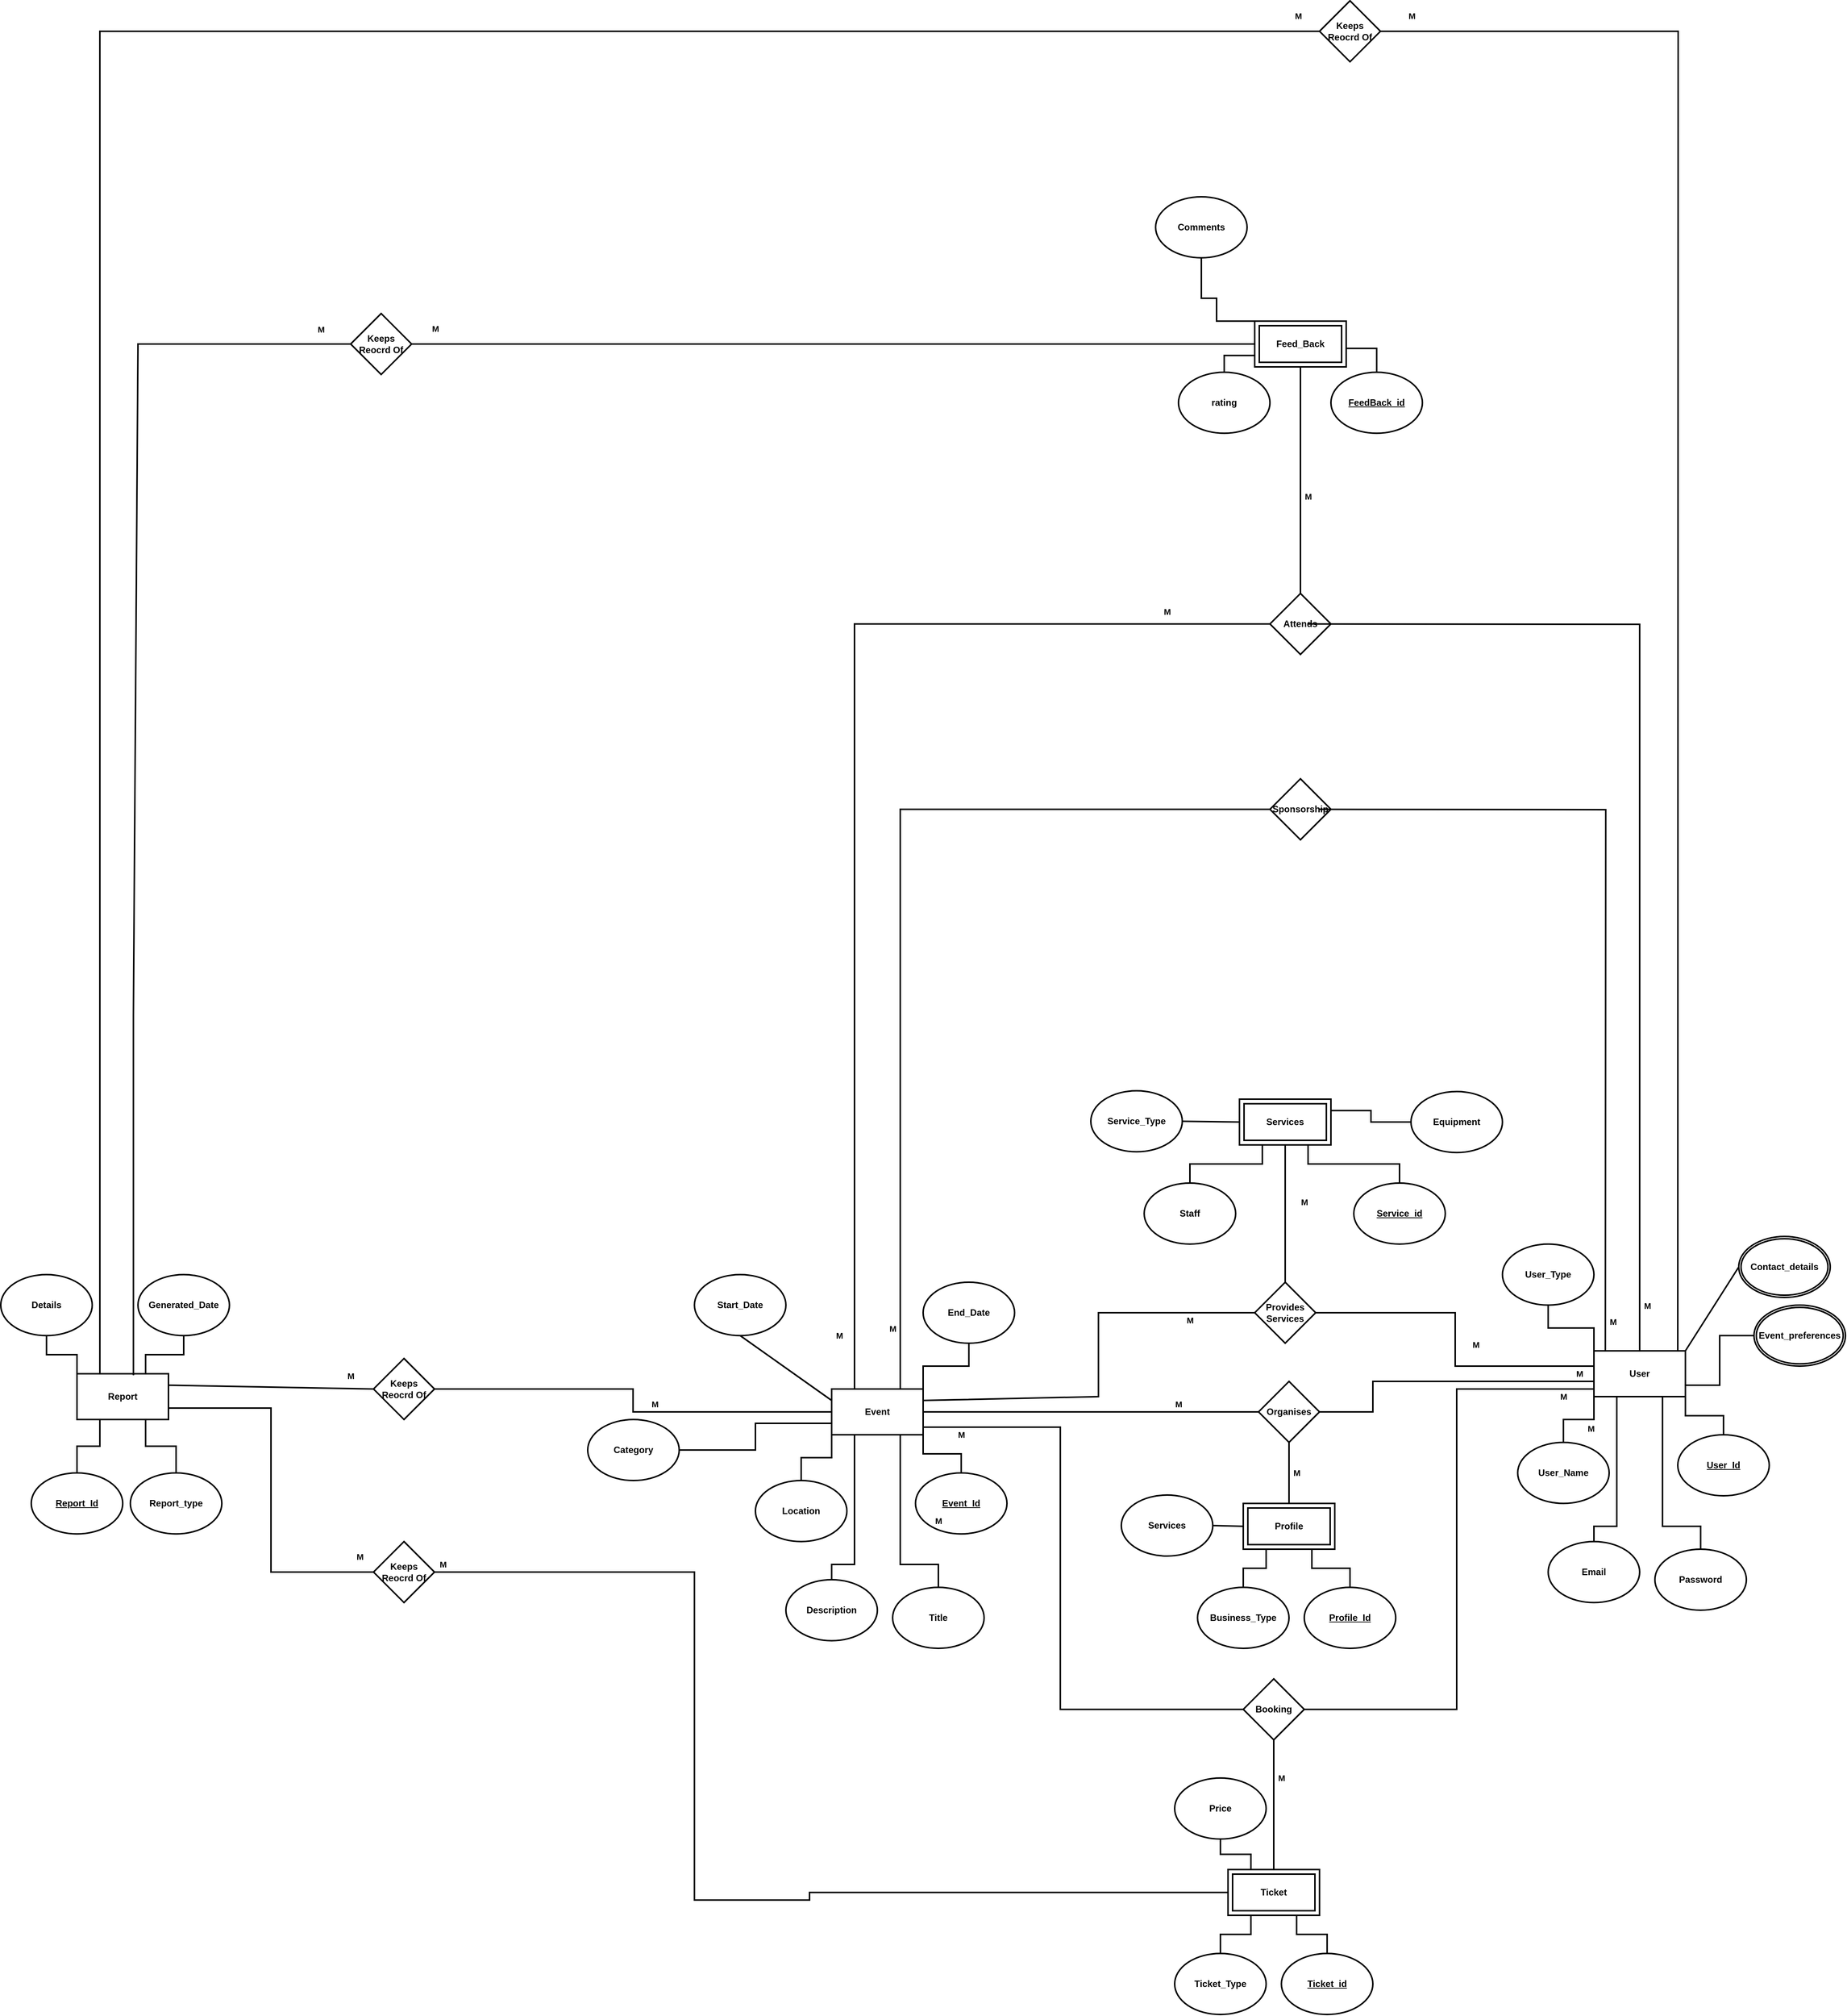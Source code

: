 <mxfile version="24.7.17">
  <diagram name="Page-1" id="YLMtnD6Yo0MYSwCP6VA5">
    <mxGraphModel dx="4310" dy="3264" grid="1" gridSize="10" guides="1" tooltips="1" connect="1" arrows="1" fold="1" page="1" pageScale="1" pageWidth="850" pageHeight="1100" math="0" shadow="0">
      <root>
        <mxCell id="0" />
        <mxCell id="1" parent="0" />
        <mxCell id="Lh8Yi4r7tuQrUlTpJrNe-11" style="edgeStyle=orthogonalEdgeStyle;rounded=0;orthogonalLoop=1;jettySize=auto;html=1;exitX=1;exitY=1;exitDx=0;exitDy=0;strokeColor=#000000;strokeWidth=2;endArrow=none;endFill=0;labelBackgroundColor=none;" parent="1" source="DidzBYZ28UQ_ziwSV_jG-1" target="Lh8Yi4r7tuQrUlTpJrNe-10" edge="1">
          <mxGeometry relative="1" as="geometry" />
        </mxCell>
        <mxCell id="DidzBYZ28UQ_ziwSV_jG-1" value="User" style="rounded=0;whiteSpace=wrap;html=1;fillColor=#FFFFFF;fontStyle=1;fontColor=#000000;strokeColor=#000000;strokeWidth=2;labelBackgroundColor=none;" parent="1" vertex="1">
          <mxGeometry x="-150" y="270" width="120" height="60" as="geometry" />
        </mxCell>
        <mxCell id="DidzBYZ28UQ_ziwSV_jG-3" value="Report" style="rounded=0;whiteSpace=wrap;html=1;fillColor=#FFFFFF;fontStyle=1;fontColor=#000000;strokeColor=#000000;strokeWidth=2;labelBackgroundColor=none;" parent="1" vertex="1">
          <mxGeometry x="-2140" y="300" width="120" height="60" as="geometry" />
        </mxCell>
        <mxCell id="Lh8Yi4r7tuQrUlTpJrNe-2" value="&lt;span&gt;Ticket&lt;/span&gt;" style="shape=ext;margin=3;double=1;whiteSpace=wrap;html=1;align=center;fillColor=#FFFFFF;fontColor=#030303;strokeColor=#030303;strokeWidth=2;fontStyle=1;labelBackgroundColor=none;" parent="1" vertex="1">
          <mxGeometry x="-630" y="950" width="120" height="60" as="geometry" />
        </mxCell>
        <mxCell id="Lh8Yi4r7tuQrUlTpJrNe-10" value="&lt;u&gt;User_Id&lt;/u&gt;" style="ellipse;whiteSpace=wrap;html=1;fontColor=#000000;fillColor=#FFFFFF;strokeWidth=2;strokeColor=#000000;fontStyle=1;labelBackgroundColor=none;" parent="1" vertex="1">
          <mxGeometry x="-40" y="380" width="120" height="80" as="geometry" />
        </mxCell>
        <mxCell id="Lh8Yi4r7tuQrUlTpJrNe-12" value="User_Name" style="ellipse;whiteSpace=wrap;html=1;fontColor=#000000;fillColor=#FFFFFF;strokeWidth=2;strokeColor=#000000;fontStyle=1;labelBackgroundColor=none;" parent="1" vertex="1">
          <mxGeometry x="-250" y="390" width="120" height="80" as="geometry" />
        </mxCell>
        <mxCell id="Lh8Yi4r7tuQrUlTpJrNe-13" style="edgeStyle=orthogonalEdgeStyle;rounded=0;orthogonalLoop=1;jettySize=auto;html=1;exitX=0;exitY=1;exitDx=0;exitDy=0;strokeColor=#000000;strokeWidth=2;endArrow=none;endFill=0;labelBackgroundColor=none;" parent="1" source="DidzBYZ28UQ_ziwSV_jG-1" target="Lh8Yi4r7tuQrUlTpJrNe-12" edge="1">
          <mxGeometry relative="1" as="geometry">
            <mxPoint x="-190" y="330" as="sourcePoint" />
          </mxGeometry>
        </mxCell>
        <mxCell id="Lh8Yi4r7tuQrUlTpJrNe-14" value="Email" style="ellipse;whiteSpace=wrap;html=1;fontColor=#000000;fillColor=#FFFFFF;strokeWidth=2;strokeColor=#000000;fontStyle=1;labelBackgroundColor=none;" parent="1" vertex="1">
          <mxGeometry x="-210" y="520" width="120" height="80" as="geometry" />
        </mxCell>
        <mxCell id="Lh8Yi4r7tuQrUlTpJrNe-15" style="edgeStyle=orthogonalEdgeStyle;rounded=0;orthogonalLoop=1;jettySize=auto;html=1;exitX=0.25;exitY=1;exitDx=0;exitDy=0;strokeColor=#000000;strokeWidth=2;endArrow=none;endFill=0;labelBackgroundColor=none;" parent="1" source="DidzBYZ28UQ_ziwSV_jG-1" target="Lh8Yi4r7tuQrUlTpJrNe-14" edge="1">
          <mxGeometry relative="1" as="geometry">
            <mxPoint x="-90" y="330" as="sourcePoint" />
            <Array as="points">
              <mxPoint x="-120" y="500" />
              <mxPoint x="-150" y="500" />
            </Array>
          </mxGeometry>
        </mxCell>
        <mxCell id="Lh8Yi4r7tuQrUlTpJrNe-16" value="Password" style="ellipse;whiteSpace=wrap;html=1;fontColor=#000000;fillColor=#FFFFFF;strokeWidth=2;strokeColor=#000000;fontStyle=1;labelBackgroundColor=none;" parent="1" vertex="1">
          <mxGeometry x="-70" y="530" width="120" height="80" as="geometry" />
        </mxCell>
        <mxCell id="Lh8Yi4r7tuQrUlTpJrNe-17" style="edgeStyle=orthogonalEdgeStyle;rounded=0;orthogonalLoop=1;jettySize=auto;html=1;exitX=0.75;exitY=1;exitDx=0;exitDy=0;strokeColor=#000000;strokeWidth=2;endArrow=none;endFill=0;labelBackgroundColor=none;" parent="1" source="DidzBYZ28UQ_ziwSV_jG-1" target="Lh8Yi4r7tuQrUlTpJrNe-16" edge="1">
          <mxGeometry relative="1" as="geometry">
            <mxPoint y="330" as="sourcePoint" />
            <Array as="points">
              <mxPoint x="-60" y="500" />
              <mxPoint x="-10" y="500" />
            </Array>
          </mxGeometry>
        </mxCell>
        <mxCell id="Lh8Yi4r7tuQrUlTpJrNe-18" value="User_Type" style="ellipse;whiteSpace=wrap;html=1;fontColor=#000000;fillColor=#FFFFFF;strokeWidth=2;strokeColor=#000000;fontStyle=1;labelBackgroundColor=none;" parent="1" vertex="1">
          <mxGeometry x="-270" y="130" width="120" height="80" as="geometry" />
        </mxCell>
        <mxCell id="Lh8Yi4r7tuQrUlTpJrNe-20" style="rounded=0;orthogonalLoop=1;jettySize=auto;html=1;strokeColor=#000000;strokeWidth=2;endArrow=none;endFill=0;entryX=1;entryY=0.75;entryDx=0;entryDy=0;edgeStyle=orthogonalEdgeStyle;labelBackgroundColor=none;" parent="1" source="Lh8Yi4r7tuQrUlTpJrNe-24" target="DidzBYZ28UQ_ziwSV_jG-1" edge="1">
          <mxGeometry relative="1" as="geometry">
            <mxPoint x="-10" y="210" as="sourcePoint" />
            <mxPoint x="100" y="290" as="targetPoint" />
          </mxGeometry>
        </mxCell>
        <mxCell id="Lh8Yi4r7tuQrUlTpJrNe-23" style="rounded=0;orthogonalLoop=1;jettySize=auto;html=1;exitX=0.5;exitY=1;exitDx=0;exitDy=0;strokeColor=#000000;strokeWidth=2;endArrow=none;endFill=0;entryX=0;entryY=0;entryDx=0;entryDy=0;edgeStyle=orthogonalEdgeStyle;labelBackgroundColor=none;" parent="1" source="Lh8Yi4r7tuQrUlTpJrNe-18" target="DidzBYZ28UQ_ziwSV_jG-1" edge="1">
          <mxGeometry relative="1" as="geometry">
            <mxPoint x="-120" y="200" as="sourcePoint" />
            <mxPoint x="-120" y="260" as="targetPoint" />
          </mxGeometry>
        </mxCell>
        <mxCell id="Lh8Yi4r7tuQrUlTpJrNe-24" value="Event_preferences" style="ellipse;shape=doubleEllipse;margin=3;whiteSpace=wrap;html=1;align=center;fillColor=#FFFFFF;strokeWidth=2;strokeColor=#000000;fontColor=#000000;fontStyle=1;labelBackgroundColor=none;" parent="1" vertex="1">
          <mxGeometry x="60" y="210" width="120" height="80" as="geometry" />
        </mxCell>
        <mxCell id="Lh8Yi4r7tuQrUlTpJrNe-25" value="Contact_details" style="ellipse;shape=doubleEllipse;margin=3;whiteSpace=wrap;html=1;align=center;fillColor=#FFFFFF;strokeWidth=2;strokeColor=#000000;fontColor=#000000;fontStyle=1;labelBackgroundColor=none;" parent="1" vertex="1">
          <mxGeometry x="40" y="120" width="120" height="80" as="geometry" />
        </mxCell>
        <mxCell id="Lh8Yi4r7tuQrUlTpJrNe-26" style="rounded=0;orthogonalLoop=1;jettySize=auto;html=1;strokeColor=#000000;strokeWidth=2;endArrow=none;endFill=0;entryX=1;entryY=0;entryDx=0;entryDy=0;exitX=0;exitY=0.5;exitDx=0;exitDy=0;labelBackgroundColor=none;" parent="1" source="Lh8Yi4r7tuQrUlTpJrNe-25" target="DidzBYZ28UQ_ziwSV_jG-1" edge="1">
          <mxGeometry relative="1" as="geometry">
            <mxPoint x="-100" y="120" as="sourcePoint" />
            <mxPoint x="-70" y="270" as="targetPoint" />
          </mxGeometry>
        </mxCell>
        <mxCell id="Lh8Yi4r7tuQrUlTpJrNe-27" style="edgeStyle=orthogonalEdgeStyle;rounded=0;orthogonalLoop=1;jettySize=auto;html=1;exitX=1;exitY=1;exitDx=0;exitDy=0;strokeColor=#000000;strokeWidth=2;endArrow=none;endFill=0;labelBackgroundColor=none;" parent="1" source="Lh8Yi4r7tuQrUlTpJrNe-28" target="Lh8Yi4r7tuQrUlTpJrNe-29" edge="1">
          <mxGeometry relative="1" as="geometry" />
        </mxCell>
        <mxCell id="Lh8Yi4r7tuQrUlTpJrNe-28" value="Event" style="rounded=0;whiteSpace=wrap;html=1;fillColor=#FFFFFF;fontStyle=1;fontColor=#000000;strokeColor=#000000;strokeWidth=2;labelBackgroundColor=none;" parent="1" vertex="1">
          <mxGeometry x="-1150" y="320" width="120" height="60" as="geometry" />
        </mxCell>
        <mxCell id="Lh8Yi4r7tuQrUlTpJrNe-29" value="&lt;u&gt;Event_Id&lt;/u&gt;" style="ellipse;whiteSpace=wrap;html=1;fontColor=#000000;fillColor=#FFFFFF;strokeWidth=2;strokeColor=#000000;fontStyle=1;labelBackgroundColor=none;" parent="1" vertex="1">
          <mxGeometry x="-1040" y="430" width="120" height="80" as="geometry" />
        </mxCell>
        <mxCell id="Lh8Yi4r7tuQrUlTpJrNe-30" value="Location" style="ellipse;whiteSpace=wrap;html=1;fontColor=#000000;fillColor=#FFFFFF;strokeWidth=2;strokeColor=#000000;fontStyle=1;labelBackgroundColor=none;" parent="1" vertex="1">
          <mxGeometry x="-1250" y="440" width="120" height="80" as="geometry" />
        </mxCell>
        <mxCell id="Lh8Yi4r7tuQrUlTpJrNe-31" style="edgeStyle=orthogonalEdgeStyle;rounded=0;orthogonalLoop=1;jettySize=auto;html=1;exitX=0;exitY=1;exitDx=0;exitDy=0;strokeColor=#000000;strokeWidth=2;endArrow=none;endFill=0;labelBackgroundColor=none;" parent="1" source="Lh8Yi4r7tuQrUlTpJrNe-28" target="Lh8Yi4r7tuQrUlTpJrNe-30" edge="1">
          <mxGeometry relative="1" as="geometry">
            <mxPoint x="-1190" y="380" as="sourcePoint" />
          </mxGeometry>
        </mxCell>
        <mxCell id="Lh8Yi4r7tuQrUlTpJrNe-32" value="Description" style="ellipse;whiteSpace=wrap;html=1;fontColor=#000000;fillColor=#FFFFFF;strokeWidth=2;strokeColor=#000000;fontStyle=1;labelBackgroundColor=none;" parent="1" vertex="1">
          <mxGeometry x="-1210" y="570" width="120" height="80" as="geometry" />
        </mxCell>
        <mxCell id="Lh8Yi4r7tuQrUlTpJrNe-33" style="edgeStyle=orthogonalEdgeStyle;rounded=0;orthogonalLoop=1;jettySize=auto;html=1;exitX=0.25;exitY=1;exitDx=0;exitDy=0;strokeColor=#000000;strokeWidth=2;endArrow=none;endFill=0;labelBackgroundColor=none;" parent="1" source="Lh8Yi4r7tuQrUlTpJrNe-28" target="Lh8Yi4r7tuQrUlTpJrNe-32" edge="1">
          <mxGeometry relative="1" as="geometry">
            <mxPoint x="-1090" y="380" as="sourcePoint" />
            <Array as="points">
              <mxPoint x="-1120" y="550" />
              <mxPoint x="-1150" y="550" />
            </Array>
          </mxGeometry>
        </mxCell>
        <mxCell id="Lh8Yi4r7tuQrUlTpJrNe-34" value="Title" style="ellipse;whiteSpace=wrap;html=1;fontColor=#000000;fillColor=#FFFFFF;strokeWidth=2;strokeColor=#000000;fontStyle=1;labelBackgroundColor=none;" parent="1" vertex="1">
          <mxGeometry x="-1070" y="580" width="120" height="80" as="geometry" />
        </mxCell>
        <mxCell id="Lh8Yi4r7tuQrUlTpJrNe-35" style="edgeStyle=orthogonalEdgeStyle;rounded=0;orthogonalLoop=1;jettySize=auto;html=1;exitX=0.75;exitY=1;exitDx=0;exitDy=0;strokeColor=#000000;strokeWidth=2;endArrow=none;endFill=0;labelBackgroundColor=none;" parent="1" source="Lh8Yi4r7tuQrUlTpJrNe-28" target="Lh8Yi4r7tuQrUlTpJrNe-34" edge="1">
          <mxGeometry relative="1" as="geometry">
            <mxPoint x="-1000" y="380" as="sourcePoint" />
            <Array as="points">
              <mxPoint x="-1060" y="550" />
              <mxPoint x="-1010" y="550" />
            </Array>
          </mxGeometry>
        </mxCell>
        <mxCell id="Lh8Yi4r7tuQrUlTpJrNe-36" value="Category" style="ellipse;whiteSpace=wrap;html=1;fontColor=#000000;fillColor=#FFFFFF;strokeWidth=2;strokeColor=#000000;fontStyle=1;labelBackgroundColor=none;" parent="1" vertex="1">
          <mxGeometry x="-1470" y="360" width="120" height="80" as="geometry" />
        </mxCell>
        <mxCell id="Lh8Yi4r7tuQrUlTpJrNe-37" style="rounded=0;orthogonalLoop=1;jettySize=auto;html=1;strokeColor=#000000;strokeWidth=2;endArrow=none;endFill=0;entryX=1;entryY=0;entryDx=0;entryDy=0;edgeStyle=orthogonalEdgeStyle;exitX=0.5;exitY=1;exitDx=0;exitDy=0;labelBackgroundColor=none;" parent="1" source="Lh8Yi4r7tuQrUlTpJrNe-43" target="Lh8Yi4r7tuQrUlTpJrNe-28" edge="1">
          <mxGeometry relative="1" as="geometry">
            <mxPoint x="-1000" y="260" as="sourcePoint" />
            <mxPoint x="-900" y="340" as="targetPoint" />
          </mxGeometry>
        </mxCell>
        <mxCell id="Lh8Yi4r7tuQrUlTpJrNe-38" style="rounded=0;orthogonalLoop=1;jettySize=auto;html=1;exitX=1;exitY=0.5;exitDx=0;exitDy=0;strokeColor=#000000;strokeWidth=2;endArrow=none;endFill=0;entryX=0;entryY=0.75;entryDx=0;entryDy=0;edgeStyle=orthogonalEdgeStyle;labelBackgroundColor=none;" parent="1" source="Lh8Yi4r7tuQrUlTpJrNe-36" target="Lh8Yi4r7tuQrUlTpJrNe-28" edge="1">
          <mxGeometry relative="1" as="geometry">
            <mxPoint x="-1120" y="250" as="sourcePoint" />
            <mxPoint x="-1120" y="310" as="targetPoint" />
          </mxGeometry>
        </mxCell>
        <mxCell id="Lh8Yi4r7tuQrUlTpJrNe-41" style="rounded=0;orthogonalLoop=1;jettySize=auto;html=1;strokeColor=#000000;strokeWidth=2;endArrow=none;endFill=0;entryX=0;entryY=0.25;entryDx=0;entryDy=0;exitX=0.5;exitY=1;exitDx=0;exitDy=0;labelBackgroundColor=none;" parent="1" source="Lh8Yi4r7tuQrUlTpJrNe-42" target="Lh8Yi4r7tuQrUlTpJrNe-28" edge="1">
          <mxGeometry relative="1" as="geometry">
            <mxPoint x="-1090" y="190" as="sourcePoint" />
            <mxPoint x="-1070" y="320" as="targetPoint" />
          </mxGeometry>
        </mxCell>
        <mxCell id="Lh8Yi4r7tuQrUlTpJrNe-42" value="Start_Date" style="ellipse;whiteSpace=wrap;html=1;fontColor=#000000;fillColor=#FFFFFF;strokeWidth=2;strokeColor=#000000;fontStyle=1;labelBackgroundColor=none;" parent="1" vertex="1">
          <mxGeometry x="-1330" y="170" width="120" height="80" as="geometry" />
        </mxCell>
        <mxCell id="Lh8Yi4r7tuQrUlTpJrNe-43" value="End_Date" style="ellipse;whiteSpace=wrap;html=1;fontColor=#000000;fillColor=#FFFFFF;strokeWidth=2;strokeColor=#000000;fontStyle=1;labelBackgroundColor=none;" parent="1" vertex="1">
          <mxGeometry x="-1030" y="180" width="120" height="80" as="geometry" />
        </mxCell>
        <mxCell id="Lh8Yi4r7tuQrUlTpJrNe-44" value="&lt;u&gt;Report_Id&lt;/u&gt;" style="ellipse;whiteSpace=wrap;html=1;fontColor=#000000;fillColor=#FFFFFF;strokeWidth=2;strokeColor=#000000;fontStyle=1;labelBackgroundColor=none;" parent="1" vertex="1">
          <mxGeometry x="-2200" y="430" width="120" height="80" as="geometry" />
        </mxCell>
        <mxCell id="Lh8Yi4r7tuQrUlTpJrNe-45" style="edgeStyle=orthogonalEdgeStyle;rounded=0;orthogonalLoop=1;jettySize=auto;html=1;exitX=0.25;exitY=1;exitDx=0;exitDy=0;strokeColor=#000000;strokeWidth=2;endArrow=none;endFill=0;labelBackgroundColor=none;" parent="1" source="DidzBYZ28UQ_ziwSV_jG-3" target="Lh8Yi4r7tuQrUlTpJrNe-44" edge="1">
          <mxGeometry relative="1" as="geometry">
            <mxPoint x="-2110" y="370" as="sourcePoint" />
          </mxGeometry>
        </mxCell>
        <mxCell id="Lh8Yi4r7tuQrUlTpJrNe-46" value="Report_type" style="ellipse;whiteSpace=wrap;html=1;fontColor=#000000;fillColor=#FFFFFF;strokeWidth=2;strokeColor=#000000;fontStyle=1;labelBackgroundColor=none;" parent="1" vertex="1">
          <mxGeometry x="-2070" y="430" width="120" height="80" as="geometry" />
        </mxCell>
        <mxCell id="Lh8Yi4r7tuQrUlTpJrNe-47" style="edgeStyle=orthogonalEdgeStyle;rounded=0;orthogonalLoop=1;jettySize=auto;html=1;exitX=0.75;exitY=1;exitDx=0;exitDy=0;strokeColor=#000000;strokeWidth=2;endArrow=none;endFill=0;labelBackgroundColor=none;" parent="1" source="DidzBYZ28UQ_ziwSV_jG-3" target="Lh8Yi4r7tuQrUlTpJrNe-46" edge="1">
          <mxGeometry relative="1" as="geometry">
            <mxPoint x="-1980" y="360" as="sourcePoint" />
          </mxGeometry>
        </mxCell>
        <mxCell id="Lh8Yi4r7tuQrUlTpJrNe-48" value="Generated_Date" style="ellipse;whiteSpace=wrap;html=1;fontColor=#000000;fillColor=#FFFFFF;strokeWidth=2;strokeColor=#000000;fontStyle=1;labelBackgroundColor=none;" parent="1" vertex="1">
          <mxGeometry x="-2060" y="170" width="120" height="80" as="geometry" />
        </mxCell>
        <mxCell id="Lh8Yi4r7tuQrUlTpJrNe-49" style="edgeStyle=orthogonalEdgeStyle;rounded=0;orthogonalLoop=1;jettySize=auto;html=1;strokeColor=#000000;strokeWidth=2;endArrow=none;endFill=0;entryX=0.5;entryY=1;entryDx=0;entryDy=0;exitX=0.75;exitY=0;exitDx=0;exitDy=0;labelBackgroundColor=none;" parent="1" source="DidzBYZ28UQ_ziwSV_jG-3" target="Lh8Yi4r7tuQrUlTpJrNe-48" edge="1">
          <mxGeometry relative="1" as="geometry">
            <mxPoint x="-2100" y="230" as="sourcePoint" />
          </mxGeometry>
        </mxCell>
        <mxCell id="Lh8Yi4r7tuQrUlTpJrNe-50" style="edgeStyle=orthogonalEdgeStyle;rounded=0;orthogonalLoop=1;jettySize=auto;html=1;strokeColor=#000000;strokeWidth=2;endArrow=none;endFill=0;entryX=0.5;entryY=1;entryDx=0;entryDy=0;exitX=0;exitY=0;exitDx=0;exitDy=0;labelBackgroundColor=none;" parent="1" source="DidzBYZ28UQ_ziwSV_jG-3" target="Lh8Yi4r7tuQrUlTpJrNe-51" edge="1">
          <mxGeometry relative="1" as="geometry">
            <mxPoint x="-2110" y="300" as="sourcePoint" />
          </mxGeometry>
        </mxCell>
        <mxCell id="Lh8Yi4r7tuQrUlTpJrNe-51" value="Details" style="ellipse;whiteSpace=wrap;html=1;fontColor=#000000;fillColor=#FFFFFF;strokeWidth=2;strokeColor=#000000;fontStyle=1;labelBackgroundColor=none;" parent="1" vertex="1">
          <mxGeometry x="-2240" y="170" width="120" height="80" as="geometry" />
        </mxCell>
        <mxCell id="Lh8Yi4r7tuQrUlTpJrNe-52" style="edgeStyle=orthogonalEdgeStyle;rounded=0;orthogonalLoop=1;jettySize=auto;html=1;exitX=0.75;exitY=1;exitDx=0;exitDy=0;strokeColor=#000000;strokeWidth=2;endArrow=none;endFill=0;labelBackgroundColor=none;" parent="1" source="Lh8Yi4r7tuQrUlTpJrNe-2" target="Lh8Yi4r7tuQrUlTpJrNe-53" edge="1">
          <mxGeometry relative="1" as="geometry">
            <mxPoint x="-540" y="1010" as="sourcePoint" />
          </mxGeometry>
        </mxCell>
        <mxCell id="Lh8Yi4r7tuQrUlTpJrNe-53" value="&lt;u&gt;Ticket_id&lt;/u&gt;" style="ellipse;whiteSpace=wrap;html=1;fontColor=#000000;fillColor=#FFFFFF;strokeWidth=2;strokeColor=#000000;fontStyle=1;labelBackgroundColor=none;" parent="1" vertex="1">
          <mxGeometry x="-560" y="1060" width="120" height="80" as="geometry" />
        </mxCell>
        <mxCell id="Lh8Yi4r7tuQrUlTpJrNe-54" value="Ticket_Type" style="ellipse;whiteSpace=wrap;html=1;fontColor=#000000;fillColor=#FFFFFF;strokeWidth=2;strokeColor=#000000;fontStyle=1;labelBackgroundColor=none;" parent="1" vertex="1">
          <mxGeometry x="-700" y="1060" width="120" height="80" as="geometry" />
        </mxCell>
        <mxCell id="Lh8Yi4r7tuQrUlTpJrNe-55" style="edgeStyle=orthogonalEdgeStyle;rounded=0;orthogonalLoop=1;jettySize=auto;html=1;strokeColor=#000000;strokeWidth=2;endArrow=none;endFill=0;exitX=0.25;exitY=1;exitDx=0;exitDy=0;labelBackgroundColor=none;" parent="1" source="Lh8Yi4r7tuQrUlTpJrNe-2" target="Lh8Yi4r7tuQrUlTpJrNe-54" edge="1">
          <mxGeometry relative="1" as="geometry">
            <mxPoint x="-610" y="1020" as="sourcePoint" />
          </mxGeometry>
        </mxCell>
        <mxCell id="Lh8Yi4r7tuQrUlTpJrNe-56" value="Price" style="ellipse;whiteSpace=wrap;html=1;fontColor=#000000;fillColor=#FFFFFF;strokeWidth=2;strokeColor=#000000;fontStyle=1;labelBackgroundColor=none;" parent="1" vertex="1">
          <mxGeometry x="-700" y="830" width="120" height="80" as="geometry" />
        </mxCell>
        <mxCell id="Lh8Yi4r7tuQrUlTpJrNe-57" style="edgeStyle=orthogonalEdgeStyle;rounded=0;orthogonalLoop=1;jettySize=auto;html=1;strokeColor=#000000;strokeWidth=2;endArrow=none;endFill=0;exitX=0.25;exitY=0;exitDx=0;exitDy=0;entryX=0.5;entryY=1;entryDx=0;entryDy=0;labelBackgroundColor=none;" parent="1" source="Lh8Yi4r7tuQrUlTpJrNe-2" target="Lh8Yi4r7tuQrUlTpJrNe-56" edge="1">
          <mxGeometry relative="1" as="geometry">
            <mxPoint x="-580" y="790" as="sourcePoint" />
            <Array as="points">
              <mxPoint x="-610" y="930" />
              <mxPoint x="-630" y="930" />
            </Array>
          </mxGeometry>
        </mxCell>
        <mxCell id="akBz2KZ_xCgZ3f29cSPb-16" style="edgeStyle=orthogonalEdgeStyle;rounded=0;orthogonalLoop=1;jettySize=auto;html=1;exitX=0.5;exitY=1;exitDx=0;exitDy=0;entryX=0.5;entryY=0;entryDx=0;entryDy=0;strokeWidth=2;strokeColor=#000000;endArrow=none;endFill=0;labelBackgroundColor=none;" edge="1" parent="1" source="Lh8Yi4r7tuQrUlTpJrNe-58" target="akBz2KZ_xCgZ3f29cSPb-13">
          <mxGeometry relative="1" as="geometry" />
        </mxCell>
        <mxCell id="akBz2KZ_xCgZ3f29cSPb-18" value="&lt;b&gt;&lt;font color=&quot;#000000&quot;&gt;M&lt;/font&gt;&lt;/b&gt;" style="edgeLabel;html=1;align=center;verticalAlign=middle;resizable=0;points=[];labelBackgroundColor=none;" vertex="1" connectable="0" parent="akBz2KZ_xCgZ3f29cSPb-16">
          <mxGeometry x="0.145" relative="1" as="geometry">
            <mxPoint x="10" as="offset" />
          </mxGeometry>
        </mxCell>
        <mxCell id="Lh8Yi4r7tuQrUlTpJrNe-58" value="&lt;span&gt;Feed_Back&lt;/span&gt;" style="shape=ext;margin=3;double=1;whiteSpace=wrap;html=1;align=center;fillColor=#FFFFFF;fontColor=#030303;strokeColor=#030303;strokeWidth=2;fontStyle=1;labelBackgroundColor=none;" parent="1" vertex="1">
          <mxGeometry x="-595" y="-1080" width="120" height="60" as="geometry" />
        </mxCell>
        <mxCell id="Lh8Yi4r7tuQrUlTpJrNe-59" style="rounded=0;orthogonalLoop=1;jettySize=auto;html=1;exitX=0.995;exitY=0.596;exitDx=0;exitDy=0;strokeColor=#000000;strokeWidth=2;endArrow=none;endFill=0;labelBackgroundColor=none;entryX=0.5;entryY=0;entryDx=0;entryDy=0;exitPerimeter=0;edgeStyle=orthogonalEdgeStyle;" parent="1" source="Lh8Yi4r7tuQrUlTpJrNe-58" target="Lh8Yi4r7tuQrUlTpJrNe-60" edge="1">
          <mxGeometry relative="1" as="geometry">
            <mxPoint x="-575" y="-1030" as="sourcePoint" />
          </mxGeometry>
        </mxCell>
        <mxCell id="Lh8Yi4r7tuQrUlTpJrNe-60" value="&lt;u&gt;FeedBack_id&lt;/u&gt;" style="ellipse;whiteSpace=wrap;html=1;fontColor=#000000;fillColor=#FFFFFF;strokeWidth=2;strokeColor=#000000;fontStyle=1;labelBackgroundColor=none;" parent="1" vertex="1">
          <mxGeometry x="-495" y="-1013" width="120" height="80" as="geometry" />
        </mxCell>
        <mxCell id="Lh8Yi4r7tuQrUlTpJrNe-61" value="rating" style="ellipse;whiteSpace=wrap;html=1;fontColor=#000000;fillColor=#FFFFFF;strokeWidth=2;strokeColor=#000000;fontStyle=1;labelBackgroundColor=none;" parent="1" vertex="1">
          <mxGeometry x="-695" y="-1013" width="120" height="80" as="geometry" />
        </mxCell>
        <mxCell id="Lh8Yi4r7tuQrUlTpJrNe-62" style="rounded=0;orthogonalLoop=1;jettySize=auto;html=1;strokeColor=#000000;strokeWidth=2;endArrow=none;endFill=0;exitX=0;exitY=0.75;exitDx=0;exitDy=0;labelBackgroundColor=none;edgeStyle=orthogonalEdgeStyle;" parent="1" source="Lh8Yi4r7tuQrUlTpJrNe-58" target="Lh8Yi4r7tuQrUlTpJrNe-61" edge="1">
          <mxGeometry relative="1" as="geometry">
            <mxPoint x="-645" y="-1020" as="sourcePoint" />
          </mxGeometry>
        </mxCell>
        <mxCell id="Lh8Yi4r7tuQrUlTpJrNe-63" value="Comments" style="ellipse;whiteSpace=wrap;html=1;fontColor=#000000;fillColor=#FFFFFF;strokeWidth=2;strokeColor=#000000;fontStyle=1;labelBackgroundColor=none;" parent="1" vertex="1">
          <mxGeometry x="-725" y="-1243" width="120" height="80" as="geometry" />
        </mxCell>
        <mxCell id="Lh8Yi4r7tuQrUlTpJrNe-64" style="edgeStyle=orthogonalEdgeStyle;rounded=0;orthogonalLoop=1;jettySize=auto;html=1;strokeColor=#000000;strokeWidth=2;endArrow=none;endFill=0;exitX=0.25;exitY=0;exitDx=0;exitDy=0;entryX=0.5;entryY=1;entryDx=0;entryDy=0;labelBackgroundColor=none;" parent="1" source="Lh8Yi4r7tuQrUlTpJrNe-58" target="Lh8Yi4r7tuQrUlTpJrNe-63" edge="1">
          <mxGeometry relative="1" as="geometry">
            <mxPoint x="-615" y="-1250" as="sourcePoint" />
            <Array as="points">
              <mxPoint x="-645" y="-1110" />
              <mxPoint x="-665" y="-1110" />
            </Array>
          </mxGeometry>
        </mxCell>
        <mxCell id="Lh8Yi4r7tuQrUlTpJrNe-65" value="Profile" style="shape=ext;margin=3;double=1;whiteSpace=wrap;html=1;align=center;fillColor=#FFFFFF;fontColor=#030303;strokeColor=#030303;strokeWidth=2;fontStyle=1;labelBackgroundColor=none;" parent="1" vertex="1">
          <mxGeometry x="-610" y="470" width="120" height="60" as="geometry" />
        </mxCell>
        <mxCell id="Lh8Yi4r7tuQrUlTpJrNe-66" style="edgeStyle=orthogonalEdgeStyle;rounded=0;orthogonalLoop=1;jettySize=auto;html=1;exitX=0.75;exitY=1;exitDx=0;exitDy=0;strokeColor=#000000;strokeWidth=2;endArrow=none;endFill=0;labelBackgroundColor=none;" parent="1" source="Lh8Yi4r7tuQrUlTpJrNe-65" target="Lh8Yi4r7tuQrUlTpJrNe-67" edge="1">
          <mxGeometry relative="1" as="geometry">
            <mxPoint x="-510" y="530" as="sourcePoint" />
          </mxGeometry>
        </mxCell>
        <mxCell id="Lh8Yi4r7tuQrUlTpJrNe-67" value="&lt;u&gt;Profile_Id&lt;/u&gt;" style="ellipse;whiteSpace=wrap;html=1;fontColor=#000000;fillColor=#FFFFFF;strokeWidth=2;strokeColor=#000000;fontStyle=1;labelBackgroundColor=none;" parent="1" vertex="1">
          <mxGeometry x="-530" y="580" width="120" height="80" as="geometry" />
        </mxCell>
        <mxCell id="Lh8Yi4r7tuQrUlTpJrNe-68" value="Business_Type" style="ellipse;whiteSpace=wrap;html=1;fontColor=#000000;fillColor=#FFFFFF;strokeWidth=2;strokeColor=#000000;fontStyle=1;labelBackgroundColor=none;" parent="1" vertex="1">
          <mxGeometry x="-670" y="580" width="120" height="80" as="geometry" />
        </mxCell>
        <mxCell id="Lh8Yi4r7tuQrUlTpJrNe-69" style="edgeStyle=orthogonalEdgeStyle;rounded=0;orthogonalLoop=1;jettySize=auto;html=1;strokeColor=#000000;strokeWidth=2;endArrow=none;endFill=0;exitX=0.25;exitY=1;exitDx=0;exitDy=0;labelBackgroundColor=none;" parent="1" source="Lh8Yi4r7tuQrUlTpJrNe-65" target="Lh8Yi4r7tuQrUlTpJrNe-68" edge="1">
          <mxGeometry relative="1" as="geometry">
            <mxPoint x="-580" y="540" as="sourcePoint" />
          </mxGeometry>
        </mxCell>
        <mxCell id="Lh8Yi4r7tuQrUlTpJrNe-70" value="Services" style="ellipse;whiteSpace=wrap;html=1;fontColor=#000000;fillColor=#FFFFFF;strokeWidth=2;strokeColor=#000000;fontStyle=1;labelBackgroundColor=none;" parent="1" vertex="1">
          <mxGeometry x="-770" y="459" width="120" height="80" as="geometry" />
        </mxCell>
        <mxCell id="Lh8Yi4r7tuQrUlTpJrNe-71" style="rounded=0;orthogonalLoop=1;jettySize=auto;html=1;strokeColor=#000000;strokeWidth=2;endArrow=none;endFill=0;exitX=0;exitY=0.5;exitDx=0;exitDy=0;entryX=1;entryY=0.5;entryDx=0;entryDy=0;labelBackgroundColor=none;" parent="1" source="Lh8Yi4r7tuQrUlTpJrNe-65" target="Lh8Yi4r7tuQrUlTpJrNe-70" edge="1">
          <mxGeometry relative="1" as="geometry">
            <mxPoint x="-550" y="310" as="sourcePoint" />
          </mxGeometry>
        </mxCell>
        <mxCell id="akBz2KZ_xCgZ3f29cSPb-2" style="edgeStyle=orthogonalEdgeStyle;rounded=0;orthogonalLoop=1;jettySize=auto;html=1;exitX=1;exitY=0.5;exitDx=0;exitDy=0;fontColor=#000000;fontStyle=1;strokeWidth=2;strokeColor=#000000;endArrow=none;endFill=0;entryX=0;entryY=0.75;entryDx=0;entryDy=0;labelBackgroundColor=none;" edge="1" parent="1" source="akBz2KZ_xCgZ3f29cSPb-1" target="DidzBYZ28UQ_ziwSV_jG-1">
          <mxGeometry relative="1" as="geometry">
            <Array as="points">
              <mxPoint x="-330" y="740" />
              <mxPoint x="-330" y="320" />
              <mxPoint x="-150" y="320" />
            </Array>
          </mxGeometry>
        </mxCell>
        <mxCell id="akBz2KZ_xCgZ3f29cSPb-4" value="M" style="edgeLabel;html=1;align=center;verticalAlign=middle;resizable=0;points=[];fontColor=#000000;fontStyle=1;labelBackgroundColor=none;" vertex="1" connectable="0" parent="akBz2KZ_xCgZ3f29cSPb-2">
          <mxGeometry x="0.064" y="1" relative="1" as="geometry">
            <mxPoint x="141" y="-182" as="offset" />
          </mxGeometry>
        </mxCell>
        <mxCell id="akBz2KZ_xCgZ3f29cSPb-1" value="&lt;b&gt;Booking&lt;/b&gt;" style="rhombus;whiteSpace=wrap;html=1;strokeWidth=2;strokeColor=#000000;fillColor=#FFFFFF;fontColor=#000000;labelBackgroundColor=none;" vertex="1" parent="1">
          <mxGeometry x="-610" y="700" width="80" height="80" as="geometry" />
        </mxCell>
        <mxCell id="akBz2KZ_xCgZ3f29cSPb-3" style="edgeStyle=orthogonalEdgeStyle;rounded=0;orthogonalLoop=1;jettySize=auto;html=1;exitX=1;exitY=0.5;exitDx=0;exitDy=0;fontColor=#000000;fontStyle=1;strokeWidth=2;strokeColor=#000000;endArrow=none;endFill=0;entryX=0;entryY=0.5;entryDx=0;entryDy=0;labelBackgroundColor=none;" edge="1" parent="1" target="akBz2KZ_xCgZ3f29cSPb-1">
          <mxGeometry relative="1" as="geometry">
            <mxPoint x="-1030" y="370" as="sourcePoint" />
            <mxPoint x="-610" y="530" as="targetPoint" />
            <Array as="points">
              <mxPoint x="-850" y="370" />
              <mxPoint x="-850" y="740" />
            </Array>
          </mxGeometry>
        </mxCell>
        <mxCell id="akBz2KZ_xCgZ3f29cSPb-5" value="&lt;b&gt;M&lt;/b&gt;" style="edgeLabel;html=1;align=center;verticalAlign=middle;resizable=0;points=[];fontColor=#000000;labelBackgroundColor=none;" vertex="1" connectable="0" parent="akBz2KZ_xCgZ3f29cSPb-3">
          <mxGeometry x="0.413" relative="1" as="geometry">
            <mxPoint x="-138" y="-360" as="offset" />
          </mxGeometry>
        </mxCell>
        <mxCell id="akBz2KZ_xCgZ3f29cSPb-9" style="rounded=0;orthogonalLoop=1;jettySize=auto;html=1;exitX=0.5;exitY=1;exitDx=0;exitDy=0;fontColor=#000000;fontStyle=1;strokeWidth=2;strokeColor=#000000;endArrow=none;endFill=0;entryX=0.5;entryY=0;entryDx=0;entryDy=0;labelBackgroundColor=none;" edge="1" parent="1" source="akBz2KZ_xCgZ3f29cSPb-1" target="Lh8Yi4r7tuQrUlTpJrNe-2">
          <mxGeometry relative="1" as="geometry">
            <mxPoint x="-580" y="780" as="sourcePoint" />
            <mxPoint x="-560" y="950" as="targetPoint" />
          </mxGeometry>
        </mxCell>
        <mxCell id="akBz2KZ_xCgZ3f29cSPb-10" value="M" style="edgeLabel;html=1;align=center;verticalAlign=middle;resizable=0;points=[];fontColor=#000000;fontStyle=1;labelBackgroundColor=none;" vertex="1" connectable="0" parent="akBz2KZ_xCgZ3f29cSPb-9">
          <mxGeometry x="0.064" y="1" relative="1" as="geometry">
            <mxPoint x="9" y="-41" as="offset" />
          </mxGeometry>
        </mxCell>
        <mxCell id="akBz2KZ_xCgZ3f29cSPb-63" value="M" style="edgeLabel;html=1;align=center;verticalAlign=middle;resizable=0;points=[];fontColor=#000000;fontStyle=1;labelBackgroundColor=none;" vertex="1" connectable="0" parent="akBz2KZ_xCgZ3f29cSPb-9">
          <mxGeometry x="0.064" y="1" relative="1" as="geometry">
            <mxPoint x="-141" y="-1570" as="offset" />
          </mxGeometry>
        </mxCell>
        <mxCell id="akBz2KZ_xCgZ3f29cSPb-11" style="edgeStyle=orthogonalEdgeStyle;rounded=0;orthogonalLoop=1;jettySize=auto;html=1;exitX=0.25;exitY=0;exitDx=0;exitDy=0;fontColor=#000000;fontStyle=1;strokeWidth=2;strokeColor=#000000;endArrow=none;endFill=0;entryX=0;entryY=0.5;entryDx=0;entryDy=0;labelBackgroundColor=none;" edge="1" target="akBz2KZ_xCgZ3f29cSPb-13" parent="1" source="Lh8Yi4r7tuQrUlTpJrNe-28">
          <mxGeometry relative="1" as="geometry">
            <mxPoint x="-1020" y="280" as="sourcePoint" />
            <mxPoint x="-930" y="280" as="targetPoint" />
            <Array as="points">
              <mxPoint x="-1120" y="-683" />
            </Array>
          </mxGeometry>
        </mxCell>
        <mxCell id="akBz2KZ_xCgZ3f29cSPb-12" value="&lt;b&gt;M&lt;/b&gt;" style="edgeLabel;html=1;align=center;verticalAlign=middle;resizable=0;points=[];fontColor=#000000;labelBackgroundColor=none;" vertex="1" connectable="0" parent="akBz2KZ_xCgZ3f29cSPb-11">
          <mxGeometry x="0.413" relative="1" as="geometry">
            <mxPoint x="-111" y="933" as="offset" />
          </mxGeometry>
        </mxCell>
        <mxCell id="akBz2KZ_xCgZ3f29cSPb-13" value="&lt;b&gt;Attends&lt;/b&gt;" style="rhombus;whiteSpace=wrap;html=1;strokeWidth=2;strokeColor=#000000;fillColor=#FFFFFF;fontColor=#000000;labelBackgroundColor=none;" vertex="1" parent="1">
          <mxGeometry x="-575" y="-723" width="80" height="80" as="geometry" />
        </mxCell>
        <mxCell id="akBz2KZ_xCgZ3f29cSPb-14" style="rounded=0;orthogonalLoop=1;jettySize=auto;html=1;fontColor=#000000;fontStyle=1;strokeWidth=2;strokeColor=#000000;endArrow=none;endFill=0;entryX=0.5;entryY=0;entryDx=0;entryDy=0;labelBackgroundColor=none;exitX=1;exitY=0.5;exitDx=0;exitDy=0;edgeStyle=orthogonalEdgeStyle;" edge="1" parent="1" target="DidzBYZ28UQ_ziwSV_jG-1">
          <mxGeometry relative="1" as="geometry">
            <mxPoint x="-525" y="-683" as="sourcePoint" />
            <mxPoint x="-90" y="270" as="targetPoint" />
          </mxGeometry>
        </mxCell>
        <mxCell id="akBz2KZ_xCgZ3f29cSPb-15" value="M" style="edgeLabel;html=1;align=center;verticalAlign=middle;resizable=0;points=[];fontColor=#000000;fontStyle=1;labelBackgroundColor=none;" vertex="1" connectable="0" parent="akBz2KZ_xCgZ3f29cSPb-14">
          <mxGeometry x="0.064" y="1" relative="1" as="geometry">
            <mxPoint x="9" y="590" as="offset" />
          </mxGeometry>
        </mxCell>
        <mxCell id="akBz2KZ_xCgZ3f29cSPb-19" style="rounded=0;orthogonalLoop=1;jettySize=auto;html=1;exitX=1;exitY=0.5;exitDx=0;exitDy=0;fontColor=#000000;fontStyle=1;strokeWidth=2;strokeColor=#000000;endArrow=none;endFill=0;entryX=0;entryY=0.5;entryDx=0;entryDy=0;labelBackgroundColor=none;" edge="1" target="akBz2KZ_xCgZ3f29cSPb-21" parent="1" source="Lh8Yi4r7tuQrUlTpJrNe-28">
          <mxGeometry relative="1" as="geometry">
            <mxPoint x="-1010" y="225" as="sourcePoint" />
            <mxPoint x="-590" y="385" as="targetPoint" />
          </mxGeometry>
        </mxCell>
        <mxCell id="akBz2KZ_xCgZ3f29cSPb-20" value="&lt;b&gt;M&lt;/b&gt;" style="edgeLabel;html=1;align=center;verticalAlign=middle;resizable=0;points=[];fontColor=#000000;labelBackgroundColor=none;" vertex="1" connectable="0" parent="akBz2KZ_xCgZ3f29cSPb-19">
          <mxGeometry x="0.413" relative="1" as="geometry">
            <mxPoint x="24" y="-10" as="offset" />
          </mxGeometry>
        </mxCell>
        <mxCell id="akBz2KZ_xCgZ3f29cSPb-21" value="&lt;b&gt;Organises&lt;/b&gt;" style="rhombus;whiteSpace=wrap;html=1;strokeWidth=2;strokeColor=#000000;fillColor=#FFFFFF;fontColor=#000000;labelBackgroundColor=none;" vertex="1" parent="1">
          <mxGeometry x="-590" y="310" width="80" height="80" as="geometry" />
        </mxCell>
        <mxCell id="akBz2KZ_xCgZ3f29cSPb-22" style="edgeStyle=orthogonalEdgeStyle;rounded=0;orthogonalLoop=1;jettySize=auto;html=1;exitX=1;exitY=0.5;exitDx=0;exitDy=0;fontColor=#000000;fontStyle=1;strokeWidth=2;strokeColor=#000000;endArrow=none;endFill=0;entryX=0;entryY=0.75;entryDx=0;entryDy=0;labelBackgroundColor=none;" edge="1" source="akBz2KZ_xCgZ3f29cSPb-21" parent="1" target="DidzBYZ28UQ_ziwSV_jG-1">
          <mxGeometry relative="1" as="geometry">
            <mxPoint x="-130" y="170" as="targetPoint" />
            <Array as="points">
              <mxPoint x="-440" y="350" />
              <mxPoint x="-440" y="310" />
              <mxPoint x="-150" y="310" />
            </Array>
          </mxGeometry>
        </mxCell>
        <mxCell id="akBz2KZ_xCgZ3f29cSPb-23" value="M" style="edgeLabel;html=1;align=center;verticalAlign=middle;resizable=0;points=[];fontColor=#000000;fontStyle=1;labelBackgroundColor=none;" vertex="1" connectable="0" parent="akBz2KZ_xCgZ3f29cSPb-22">
          <mxGeometry x="0.064" y="1" relative="1" as="geometry">
            <mxPoint x="165" y="-9" as="offset" />
          </mxGeometry>
        </mxCell>
        <mxCell id="akBz2KZ_xCgZ3f29cSPb-35" style="rounded=0;orthogonalLoop=1;jettySize=auto;html=1;exitX=0.5;exitY=1;exitDx=0;exitDy=0;fontColor=#000000;fontStyle=1;strokeWidth=2;strokeColor=#000000;endArrow=none;endFill=0;entryX=0.5;entryY=0;entryDx=0;entryDy=0;labelBackgroundColor=none;" edge="1" parent="1" source="akBz2KZ_xCgZ3f29cSPb-21" target="Lh8Yi4r7tuQrUlTpJrNe-65">
          <mxGeometry relative="1" as="geometry">
            <mxPoint x="-1020" y="360" as="sourcePoint" />
            <mxPoint x="-580" y="360" as="targetPoint" />
          </mxGeometry>
        </mxCell>
        <mxCell id="akBz2KZ_xCgZ3f29cSPb-36" value="&lt;b&gt;M&lt;/b&gt;" style="edgeLabel;html=1;align=center;verticalAlign=middle;resizable=0;points=[];fontColor=#000000;labelBackgroundColor=none;" vertex="1" connectable="0" parent="akBz2KZ_xCgZ3f29cSPb-35">
          <mxGeometry x="0.413" relative="1" as="geometry">
            <mxPoint x="10" y="-17" as="offset" />
          </mxGeometry>
        </mxCell>
        <mxCell id="akBz2KZ_xCgZ3f29cSPb-42" style="rounded=0;orthogonalLoop=1;jettySize=auto;html=1;exitX=1;exitY=0.25;exitDx=0;exitDy=0;fontColor=#000000;fontStyle=1;strokeWidth=2;strokeColor=#000000;endArrow=none;endFill=0;entryX=0;entryY=0.5;entryDx=0;entryDy=0;labelBackgroundColor=none;" edge="1" target="akBz2KZ_xCgZ3f29cSPb-44" parent="1" source="Lh8Yi4r7tuQrUlTpJrNe-28">
          <mxGeometry relative="1" as="geometry">
            <mxPoint x="-1020" y="300" as="sourcePoint" />
            <mxPoint x="-580" y="335" as="targetPoint" />
            <Array as="points">
              <mxPoint x="-800" y="330" />
              <mxPoint x="-800" y="220" />
            </Array>
          </mxGeometry>
        </mxCell>
        <mxCell id="akBz2KZ_xCgZ3f29cSPb-43" value="&lt;b&gt;M&lt;/b&gt;" style="edgeLabel;html=1;align=center;verticalAlign=middle;resizable=0;points=[];fontColor=#000000;labelBackgroundColor=none;" vertex="1" connectable="0" parent="akBz2KZ_xCgZ3f29cSPb-42">
          <mxGeometry x="0.413" relative="1" as="geometry">
            <mxPoint x="75" y="10" as="offset" />
          </mxGeometry>
        </mxCell>
        <mxCell id="akBz2KZ_xCgZ3f29cSPb-44" value="&lt;b&gt;Provides Services&lt;/b&gt;" style="rhombus;whiteSpace=wrap;html=1;strokeWidth=2;strokeColor=#000000;fillColor=#FFFFFF;fontColor=#000000;labelBackgroundColor=none;" vertex="1" parent="1">
          <mxGeometry x="-595" y="180" width="80" height="80" as="geometry" />
        </mxCell>
        <mxCell id="akBz2KZ_xCgZ3f29cSPb-45" style="rounded=0;orthogonalLoop=1;jettySize=auto;html=1;exitX=1;exitY=0.5;exitDx=0;exitDy=0;fontColor=#000000;fontStyle=1;strokeWidth=2;strokeColor=#000000;endArrow=none;endFill=0;labelBackgroundColor=none;entryX=0;entryY=0.25;entryDx=0;entryDy=0;edgeStyle=orthogonalEdgeStyle;" edge="1" source="akBz2KZ_xCgZ3f29cSPb-44" parent="1" target="DidzBYZ28UQ_ziwSV_jG-1">
          <mxGeometry relative="1" as="geometry">
            <mxPoint x="-190" y="290" as="targetPoint" />
            <Array as="points">
              <mxPoint x="-332" y="220" />
              <mxPoint x="-332" y="290" />
              <mxPoint x="-150" y="290" />
            </Array>
          </mxGeometry>
        </mxCell>
        <mxCell id="akBz2KZ_xCgZ3f29cSPb-46" value="M" style="edgeLabel;html=1;align=center;verticalAlign=middle;resizable=0;points=[];fontColor=#000000;fontStyle=1;labelBackgroundColor=none;" vertex="1" connectable="0" parent="akBz2KZ_xCgZ3f29cSPb-45">
          <mxGeometry x="0.064" y="1" relative="1" as="geometry">
            <mxPoint x="26" y="-9" as="offset" />
          </mxGeometry>
        </mxCell>
        <mxCell id="akBz2KZ_xCgZ3f29cSPb-56" value="Services" style="shape=ext;margin=3;double=1;whiteSpace=wrap;html=1;align=center;fillColor=#FFFFFF;fontColor=#030303;strokeColor=#030303;strokeWidth=2;fontStyle=1;labelBackgroundColor=none;" vertex="1" parent="1">
          <mxGeometry x="-615" y="-60" width="120" height="60" as="geometry" />
        </mxCell>
        <mxCell id="akBz2KZ_xCgZ3f29cSPb-57" style="edgeStyle=orthogonalEdgeStyle;rounded=0;orthogonalLoop=1;jettySize=auto;html=1;exitX=0.75;exitY=1;exitDx=0;exitDy=0;strokeColor=#000000;strokeWidth=2;endArrow=none;endFill=0;labelBackgroundColor=none;" edge="1" source="akBz2KZ_xCgZ3f29cSPb-56" target="akBz2KZ_xCgZ3f29cSPb-58" parent="1">
          <mxGeometry relative="1" as="geometry">
            <mxPoint x="-525" y="71" as="sourcePoint" />
          </mxGeometry>
        </mxCell>
        <mxCell id="akBz2KZ_xCgZ3f29cSPb-58" value="&lt;u&gt;Service_id&lt;/u&gt;" style="ellipse;whiteSpace=wrap;html=1;fontColor=#000000;fillColor=#FFFFFF;strokeWidth=2;strokeColor=#000000;fontStyle=1;labelBackgroundColor=none;" vertex="1" parent="1">
          <mxGeometry x="-465" y="50" width="120" height="80" as="geometry" />
        </mxCell>
        <mxCell id="akBz2KZ_xCgZ3f29cSPb-59" value="Staff" style="ellipse;whiteSpace=wrap;html=1;fontColor=#000000;fillColor=#FFFFFF;strokeWidth=2;strokeColor=#000000;fontStyle=1;labelBackgroundColor=none;" vertex="1" parent="1">
          <mxGeometry x="-740" y="50" width="120" height="80" as="geometry" />
        </mxCell>
        <mxCell id="akBz2KZ_xCgZ3f29cSPb-60" style="edgeStyle=orthogonalEdgeStyle;rounded=0;orthogonalLoop=1;jettySize=auto;html=1;strokeColor=#000000;strokeWidth=2;endArrow=none;endFill=0;exitX=0.25;exitY=1;exitDx=0;exitDy=0;labelBackgroundColor=none;" edge="1" source="akBz2KZ_xCgZ3f29cSPb-56" target="akBz2KZ_xCgZ3f29cSPb-59" parent="1">
          <mxGeometry relative="1" as="geometry">
            <mxPoint x="-595" y="81" as="sourcePoint" />
          </mxGeometry>
        </mxCell>
        <mxCell id="akBz2KZ_xCgZ3f29cSPb-61" value="Service_Type" style="ellipse;whiteSpace=wrap;html=1;fontColor=#000000;fillColor=#FFFFFF;strokeWidth=2;strokeColor=#000000;fontStyle=1;labelBackgroundColor=none;" vertex="1" parent="1">
          <mxGeometry x="-810" y="-71" width="120" height="80" as="geometry" />
        </mxCell>
        <mxCell id="akBz2KZ_xCgZ3f29cSPb-62" style="rounded=0;orthogonalLoop=1;jettySize=auto;html=1;strokeColor=#000000;strokeWidth=2;endArrow=none;endFill=0;exitX=0;exitY=0.5;exitDx=0;exitDy=0;entryX=1;entryY=0.5;entryDx=0;entryDy=0;labelBackgroundColor=none;" edge="1" source="akBz2KZ_xCgZ3f29cSPb-56" target="akBz2KZ_xCgZ3f29cSPb-61" parent="1">
          <mxGeometry relative="1" as="geometry">
            <mxPoint x="-565" y="-149" as="sourcePoint" />
          </mxGeometry>
        </mxCell>
        <mxCell id="akBz2KZ_xCgZ3f29cSPb-64" style="rounded=0;orthogonalLoop=1;jettySize=auto;html=1;exitX=0.5;exitY=0;exitDx=0;exitDy=0;fontColor=#000000;fontStyle=1;strokeWidth=2;strokeColor=#000000;endArrow=none;endFill=0;labelBackgroundColor=none;entryX=0.5;entryY=1;entryDx=0;entryDy=0;" edge="1" parent="1" source="akBz2KZ_xCgZ3f29cSPb-44" target="akBz2KZ_xCgZ3f29cSPb-56">
          <mxGeometry relative="1" as="geometry">
            <mxPoint x="-600" y="175" as="sourcePoint" />
            <mxPoint x="-235" y="240" as="targetPoint" />
          </mxGeometry>
        </mxCell>
        <mxCell id="akBz2KZ_xCgZ3f29cSPb-65" value="M" style="edgeLabel;html=1;align=center;verticalAlign=middle;resizable=0;points=[];fontColor=#000000;fontStyle=1;labelBackgroundColor=none;" vertex="1" connectable="0" parent="akBz2KZ_xCgZ3f29cSPb-64">
          <mxGeometry x="0.064" y="1" relative="1" as="geometry">
            <mxPoint x="26" y="-9" as="offset" />
          </mxGeometry>
        </mxCell>
        <mxCell id="akBz2KZ_xCgZ3f29cSPb-66" value="Equipment" style="ellipse;whiteSpace=wrap;html=1;fontColor=#000000;fillColor=#FFFFFF;strokeWidth=2;strokeColor=#000000;fontStyle=1;labelBackgroundColor=none;" vertex="1" parent="1">
          <mxGeometry x="-390" y="-70" width="120" height="80" as="geometry" />
        </mxCell>
        <mxCell id="akBz2KZ_xCgZ3f29cSPb-67" style="edgeStyle=orthogonalEdgeStyle;rounded=0;orthogonalLoop=1;jettySize=auto;html=1;exitX=1;exitY=0.25;exitDx=0;exitDy=0;strokeColor=#000000;strokeWidth=2;endArrow=none;endFill=0;labelBackgroundColor=none;" edge="1" target="akBz2KZ_xCgZ3f29cSPb-66" parent="1" source="akBz2KZ_xCgZ3f29cSPb-56">
          <mxGeometry relative="1" as="geometry">
            <mxPoint x="-465" y="-90" as="sourcePoint" />
          </mxGeometry>
        </mxCell>
        <mxCell id="akBz2KZ_xCgZ3f29cSPb-70" value="&lt;b&gt;Sponsorship&lt;/b&gt;" style="rhombus;whiteSpace=wrap;html=1;strokeWidth=2;strokeColor=#000000;fillColor=#FFFFFF;fontColor=#000000;labelBackgroundColor=none;" vertex="1" parent="1">
          <mxGeometry x="-575" y="-480" width="80" height="80" as="geometry" />
        </mxCell>
        <mxCell id="akBz2KZ_xCgZ3f29cSPb-71" style="edgeStyle=orthogonalEdgeStyle;rounded=0;orthogonalLoop=1;jettySize=auto;html=1;exitX=0.75;exitY=0;exitDx=0;exitDy=0;fontColor=#000000;fontStyle=1;strokeWidth=2;strokeColor=#000000;endArrow=none;endFill=0;entryX=0;entryY=0.5;entryDx=0;entryDy=0;labelBackgroundColor=none;" edge="1" target="akBz2KZ_xCgZ3f29cSPb-70" parent="1" source="Lh8Yi4r7tuQrUlTpJrNe-28">
          <mxGeometry relative="1" as="geometry">
            <mxPoint x="-1120" y="563" as="sourcePoint" />
            <mxPoint x="-930" y="523" as="targetPoint" />
          </mxGeometry>
        </mxCell>
        <mxCell id="akBz2KZ_xCgZ3f29cSPb-72" value="&lt;b&gt;M&lt;/b&gt;" style="edgeLabel;html=1;align=center;verticalAlign=middle;resizable=0;points=[];fontColor=#000000;labelBackgroundColor=none;" vertex="1" connectable="0" parent="akBz2KZ_xCgZ3f29cSPb-71">
          <mxGeometry x="0.413" relative="1" as="geometry">
            <mxPoint x="-70" y="933" as="offset" />
          </mxGeometry>
        </mxCell>
        <mxCell id="akBz2KZ_xCgZ3f29cSPb-76" value="&lt;b&gt;&lt;font color=&quot;#000000&quot;&gt;M&lt;/font&gt;&lt;/b&gt;" style="edgeLabel;html=1;align=center;verticalAlign=middle;resizable=0;points=[];labelBackgroundColor=none;" vertex="1" connectable="0" parent="akBz2KZ_xCgZ3f29cSPb-71">
          <mxGeometry x="-0.835" y="1" relative="1" as="geometry">
            <mxPoint x="-9" y="23" as="offset" />
          </mxGeometry>
        </mxCell>
        <mxCell id="akBz2KZ_xCgZ3f29cSPb-73" style="rounded=0;orthogonalLoop=1;jettySize=auto;html=1;fontColor=#000000;fontStyle=1;strokeWidth=2;strokeColor=#000000;endArrow=none;endFill=0;entryX=0.25;entryY=0;entryDx=0;entryDy=0;labelBackgroundColor=none;exitX=1;exitY=0.5;exitDx=0;exitDy=0;edgeStyle=orthogonalEdgeStyle;" edge="1" parent="1">
          <mxGeometry relative="1" as="geometry">
            <mxPoint x="-510" y="-440" as="sourcePoint" />
            <mxPoint x="-135" y="270" as="targetPoint" />
          </mxGeometry>
        </mxCell>
        <mxCell id="akBz2KZ_xCgZ3f29cSPb-74" value="M" style="edgeLabel;html=1;align=center;verticalAlign=middle;resizable=0;points=[];fontColor=#000000;fontStyle=1;labelBackgroundColor=none;" vertex="1" connectable="0" parent="akBz2KZ_xCgZ3f29cSPb-73">
          <mxGeometry x="0.064" y="1" relative="1" as="geometry">
            <mxPoint x="-21" y="610" as="offset" />
          </mxGeometry>
        </mxCell>
        <mxCell id="akBz2KZ_xCgZ3f29cSPb-77" value="&lt;b&gt;&lt;font color=&quot;#000000&quot;&gt;M&lt;/font&gt;&lt;/b&gt;" style="edgeLabel;html=1;align=center;verticalAlign=middle;resizable=0;points=[];labelBackgroundColor=none;" vertex="1" connectable="0" parent="akBz2KZ_xCgZ3f29cSPb-73">
          <mxGeometry x="0.888" y="-1" relative="1" as="geometry">
            <mxPoint x="11" y="23" as="offset" />
          </mxGeometry>
        </mxCell>
        <mxCell id="akBz2KZ_xCgZ3f29cSPb-83" style="rounded=0;orthogonalLoop=1;jettySize=auto;html=1;exitX=1;exitY=0.25;exitDx=0;exitDy=0;fontColor=#000000;fontStyle=1;strokeWidth=2;strokeColor=#000000;endArrow=none;endFill=0;entryX=0;entryY=0.5;entryDx=0;entryDy=0;labelBackgroundColor=none;" edge="1" target="akBz2KZ_xCgZ3f29cSPb-85" parent="1" source="DidzBYZ28UQ_ziwSV_jG-3">
          <mxGeometry relative="1" as="geometry">
            <mxPoint x="-2350" y="775" as="sourcePoint" />
            <mxPoint x="-1900" y="775" as="targetPoint" />
          </mxGeometry>
        </mxCell>
        <mxCell id="akBz2KZ_xCgZ3f29cSPb-84" value="&lt;b&gt;M&lt;/b&gt;" style="edgeLabel;html=1;align=center;verticalAlign=middle;resizable=0;points=[];fontColor=#000000;labelBackgroundColor=none;" vertex="1" connectable="0" parent="akBz2KZ_xCgZ3f29cSPb-83">
          <mxGeometry x="0.413" relative="1" as="geometry">
            <mxPoint x="49" y="-16" as="offset" />
          </mxGeometry>
        </mxCell>
        <mxCell id="akBz2KZ_xCgZ3f29cSPb-85" value="&lt;b&gt;Keeps Reocrd Of&lt;/b&gt;" style="rhombus;whiteSpace=wrap;html=1;strokeWidth=2;strokeColor=#000000;fillColor=#FFFFFF;fontColor=#000000;labelBackgroundColor=none;" vertex="1" parent="1">
          <mxGeometry x="-1751" y="280" width="80" height="80" as="geometry" />
        </mxCell>
        <mxCell id="akBz2KZ_xCgZ3f29cSPb-86" style="rounded=0;orthogonalLoop=1;jettySize=auto;html=1;exitX=1;exitY=0.5;exitDx=0;exitDy=0;fontColor=#000000;fontStyle=1;strokeWidth=2;strokeColor=#000000;endArrow=none;endFill=0;labelBackgroundColor=none;entryX=0;entryY=0.5;entryDx=0;entryDy=0;edgeStyle=orthogonalEdgeStyle;" edge="1" source="akBz2KZ_xCgZ3f29cSPb-85" parent="1" target="Lh8Yi4r7tuQrUlTpJrNe-28">
          <mxGeometry relative="1" as="geometry">
            <mxPoint x="-1470" y="725" as="targetPoint" />
          </mxGeometry>
        </mxCell>
        <mxCell id="akBz2KZ_xCgZ3f29cSPb-87" value="M" style="edgeLabel;html=1;align=center;verticalAlign=middle;resizable=0;points=[];fontColor=#000000;fontStyle=1;labelBackgroundColor=none;" vertex="1" connectable="0" parent="akBz2KZ_xCgZ3f29cSPb-86">
          <mxGeometry x="0.064" y="1" relative="1" as="geometry">
            <mxPoint x="26" y="-9" as="offset" />
          </mxGeometry>
        </mxCell>
        <mxCell id="akBz2KZ_xCgZ3f29cSPb-88" style="rounded=0;orthogonalLoop=1;jettySize=auto;html=1;exitX=1;exitY=0.75;exitDx=0;exitDy=0;fontColor=#000000;fontStyle=1;strokeWidth=2;strokeColor=#000000;endArrow=none;endFill=0;entryX=0;entryY=0.5;entryDx=0;entryDy=0;labelBackgroundColor=none;edgeStyle=orthogonalEdgeStyle;" edge="1" target="akBz2KZ_xCgZ3f29cSPb-90" parent="1" source="DidzBYZ28UQ_ziwSV_jG-3">
          <mxGeometry relative="1" as="geometry">
            <mxPoint x="-2020" y="565" as="sourcePoint" />
            <mxPoint x="-1900" y="1010" as="targetPoint" />
          </mxGeometry>
        </mxCell>
        <mxCell id="akBz2KZ_xCgZ3f29cSPb-89" value="&lt;b&gt;M&lt;/b&gt;" style="edgeLabel;html=1;align=center;verticalAlign=middle;resizable=0;points=[];fontColor=#000000;labelBackgroundColor=none;" vertex="1" connectable="0" parent="akBz2KZ_xCgZ3f29cSPb-88">
          <mxGeometry x="0.413" relative="1" as="geometry">
            <mxPoint x="116" y="-13" as="offset" />
          </mxGeometry>
        </mxCell>
        <mxCell id="akBz2KZ_xCgZ3f29cSPb-90" value="&lt;b&gt;Keeps Reocrd Of&lt;/b&gt;" style="rhombus;whiteSpace=wrap;html=1;strokeWidth=2;strokeColor=#000000;fillColor=#FFFFFF;fontColor=#000000;labelBackgroundColor=none;" vertex="1" parent="1">
          <mxGeometry x="-1751" y="520" width="80" height="80" as="geometry" />
        </mxCell>
        <mxCell id="akBz2KZ_xCgZ3f29cSPb-91" style="rounded=0;orthogonalLoop=1;jettySize=auto;html=1;exitX=1;exitY=0.5;exitDx=0;exitDy=0;fontColor=#000000;fontStyle=1;strokeWidth=2;strokeColor=#000000;endArrow=none;endFill=0;labelBackgroundColor=none;entryX=0;entryY=0.5;entryDx=0;entryDy=0;edgeStyle=orthogonalEdgeStyle;" edge="1" source="akBz2KZ_xCgZ3f29cSPb-90" parent="1" target="Lh8Yi4r7tuQrUlTpJrNe-2">
          <mxGeometry relative="1" as="geometry">
            <mxPoint x="-1700" y="780" as="sourcePoint" />
            <mxPoint x="-1179" y="805" as="targetPoint" />
            <Array as="points">
              <mxPoint x="-1330" y="560" />
              <mxPoint x="-1330" y="990" />
              <mxPoint x="-1179" y="990" />
              <mxPoint x="-1179" y="980" />
            </Array>
          </mxGeometry>
        </mxCell>
        <mxCell id="akBz2KZ_xCgZ3f29cSPb-92" value="M" style="edgeLabel;html=1;align=center;verticalAlign=middle;resizable=0;points=[];fontColor=#000000;fontStyle=1;labelBackgroundColor=none;" vertex="1" connectable="0" parent="akBz2KZ_xCgZ3f29cSPb-91">
          <mxGeometry x="0.064" y="1" relative="1" as="geometry">
            <mxPoint x="-347" y="-439" as="offset" />
          </mxGeometry>
        </mxCell>
        <mxCell id="akBz2KZ_xCgZ3f29cSPb-93" style="rounded=0;orthogonalLoop=1;jettySize=auto;html=1;fontColor=#000000;fontStyle=1;strokeWidth=2;strokeColor=#000000;endArrow=none;endFill=0;entryX=0;entryY=0.5;entryDx=0;entryDy=0;labelBackgroundColor=none;exitX=0.617;exitY=0.033;exitDx=0;exitDy=0;exitPerimeter=0;" edge="1" target="akBz2KZ_xCgZ3f29cSPb-95" parent="1" source="DidzBYZ28UQ_ziwSV_jG-3">
          <mxGeometry relative="1" as="geometry">
            <mxPoint x="-2050" y="-165" as="sourcePoint" />
            <mxPoint x="-1930" y="280" as="targetPoint" />
            <Array as="points">
              <mxPoint x="-2066" y="-170" />
              <mxPoint x="-2060" y="-1050" />
            </Array>
          </mxGeometry>
        </mxCell>
        <mxCell id="akBz2KZ_xCgZ3f29cSPb-94" value="&lt;b&gt;M&lt;/b&gt;" style="edgeLabel;html=1;align=center;verticalAlign=middle;resizable=0;points=[];fontColor=#000000;labelBackgroundColor=none;" vertex="1" connectable="0" parent="akBz2KZ_xCgZ3f29cSPb-93">
          <mxGeometry x="0.413" relative="1" as="geometry">
            <mxPoint x="241" y="-219" as="offset" />
          </mxGeometry>
        </mxCell>
        <mxCell id="akBz2KZ_xCgZ3f29cSPb-95" value="&lt;b&gt;Keeps Reocrd Of&lt;/b&gt;" style="rhombus;whiteSpace=wrap;html=1;strokeWidth=2;strokeColor=#000000;fillColor=#FFFFFF;fontColor=#000000;labelBackgroundColor=none;" vertex="1" parent="1">
          <mxGeometry x="-1781" y="-1090" width="80" height="80" as="geometry" />
        </mxCell>
        <mxCell id="akBz2KZ_xCgZ3f29cSPb-96" style="rounded=0;orthogonalLoop=1;jettySize=auto;html=1;exitX=1;exitY=0.5;exitDx=0;exitDy=0;fontColor=#000000;fontStyle=1;strokeWidth=2;strokeColor=#000000;endArrow=none;endFill=0;labelBackgroundColor=none;entryX=0;entryY=0.5;entryDx=0;entryDy=0;edgeStyle=orthogonalEdgeStyle;" edge="1" source="akBz2KZ_xCgZ3f29cSPb-95" parent="1" target="Lh8Yi4r7tuQrUlTpJrNe-58">
          <mxGeometry relative="1" as="geometry">
            <mxPoint x="-1180" y="-1025" as="targetPoint" />
          </mxGeometry>
        </mxCell>
        <mxCell id="akBz2KZ_xCgZ3f29cSPb-97" value="M" style="edgeLabel;html=1;align=center;verticalAlign=middle;resizable=0;points=[];fontColor=#000000;fontStyle=1;labelBackgroundColor=none;" vertex="1" connectable="0" parent="akBz2KZ_xCgZ3f29cSPb-96">
          <mxGeometry x="0.064" y="1" relative="1" as="geometry">
            <mxPoint x="-558" y="-19" as="offset" />
          </mxGeometry>
        </mxCell>
        <mxCell id="akBz2KZ_xCgZ3f29cSPb-98" style="rounded=0;orthogonalLoop=1;jettySize=auto;html=1;fontColor=#000000;fontStyle=1;strokeWidth=2;strokeColor=#000000;endArrow=none;endFill=0;entryX=0;entryY=0.5;entryDx=0;entryDy=0;labelBackgroundColor=none;exitX=0.25;exitY=0;exitDx=0;exitDy=0;edgeStyle=orthogonalEdgeStyle;" edge="1" target="akBz2KZ_xCgZ3f29cSPb-100" parent="1" source="DidzBYZ28UQ_ziwSV_jG-3">
          <mxGeometry relative="1" as="geometry">
            <mxPoint x="-2060" y="-645" as="sourcePoint" />
            <mxPoint x="-1940" y="-200" as="targetPoint" />
          </mxGeometry>
        </mxCell>
        <mxCell id="akBz2KZ_xCgZ3f29cSPb-99" value="&lt;b&gt;M&lt;/b&gt;" style="edgeLabel;html=1;align=center;verticalAlign=middle;resizable=0;points=[];fontColor=#000000;labelBackgroundColor=none;" vertex="1" connectable="0" parent="akBz2KZ_xCgZ3f29cSPb-98">
          <mxGeometry x="0.413" relative="1" as="geometry">
            <mxPoint x="958" y="-20" as="offset" />
          </mxGeometry>
        </mxCell>
        <mxCell id="akBz2KZ_xCgZ3f29cSPb-100" value="&lt;b&gt;Keeps Reocrd Of&lt;/b&gt;" style="rhombus;whiteSpace=wrap;html=1;strokeWidth=2;strokeColor=#000000;fillColor=#FFFFFF;fontColor=#000000;labelBackgroundColor=none;" vertex="1" parent="1">
          <mxGeometry x="-510" y="-1500" width="80" height="80" as="geometry" />
        </mxCell>
        <mxCell id="akBz2KZ_xCgZ3f29cSPb-101" style="rounded=0;orthogonalLoop=1;jettySize=auto;html=1;exitX=1;exitY=0.5;exitDx=0;exitDy=0;fontColor=#000000;fontStyle=1;strokeWidth=2;strokeColor=#000000;endArrow=none;endFill=0;labelBackgroundColor=none;edgeStyle=orthogonalEdgeStyle;" edge="1" source="akBz2KZ_xCgZ3f29cSPb-100" parent="1">
          <mxGeometry relative="1" as="geometry">
            <mxPoint x="-40" y="270" as="targetPoint" />
          </mxGeometry>
        </mxCell>
        <mxCell id="akBz2KZ_xCgZ3f29cSPb-102" value="M" style="edgeLabel;html=1;align=center;verticalAlign=middle;resizable=0;points=[];fontColor=#000000;fontStyle=1;labelBackgroundColor=none;" vertex="1" connectable="0" parent="akBz2KZ_xCgZ3f29cSPb-101">
          <mxGeometry x="0.064" y="1" relative="1" as="geometry">
            <mxPoint x="-351" y="-758" as="offset" />
          </mxGeometry>
        </mxCell>
      </root>
    </mxGraphModel>
  </diagram>
</mxfile>
